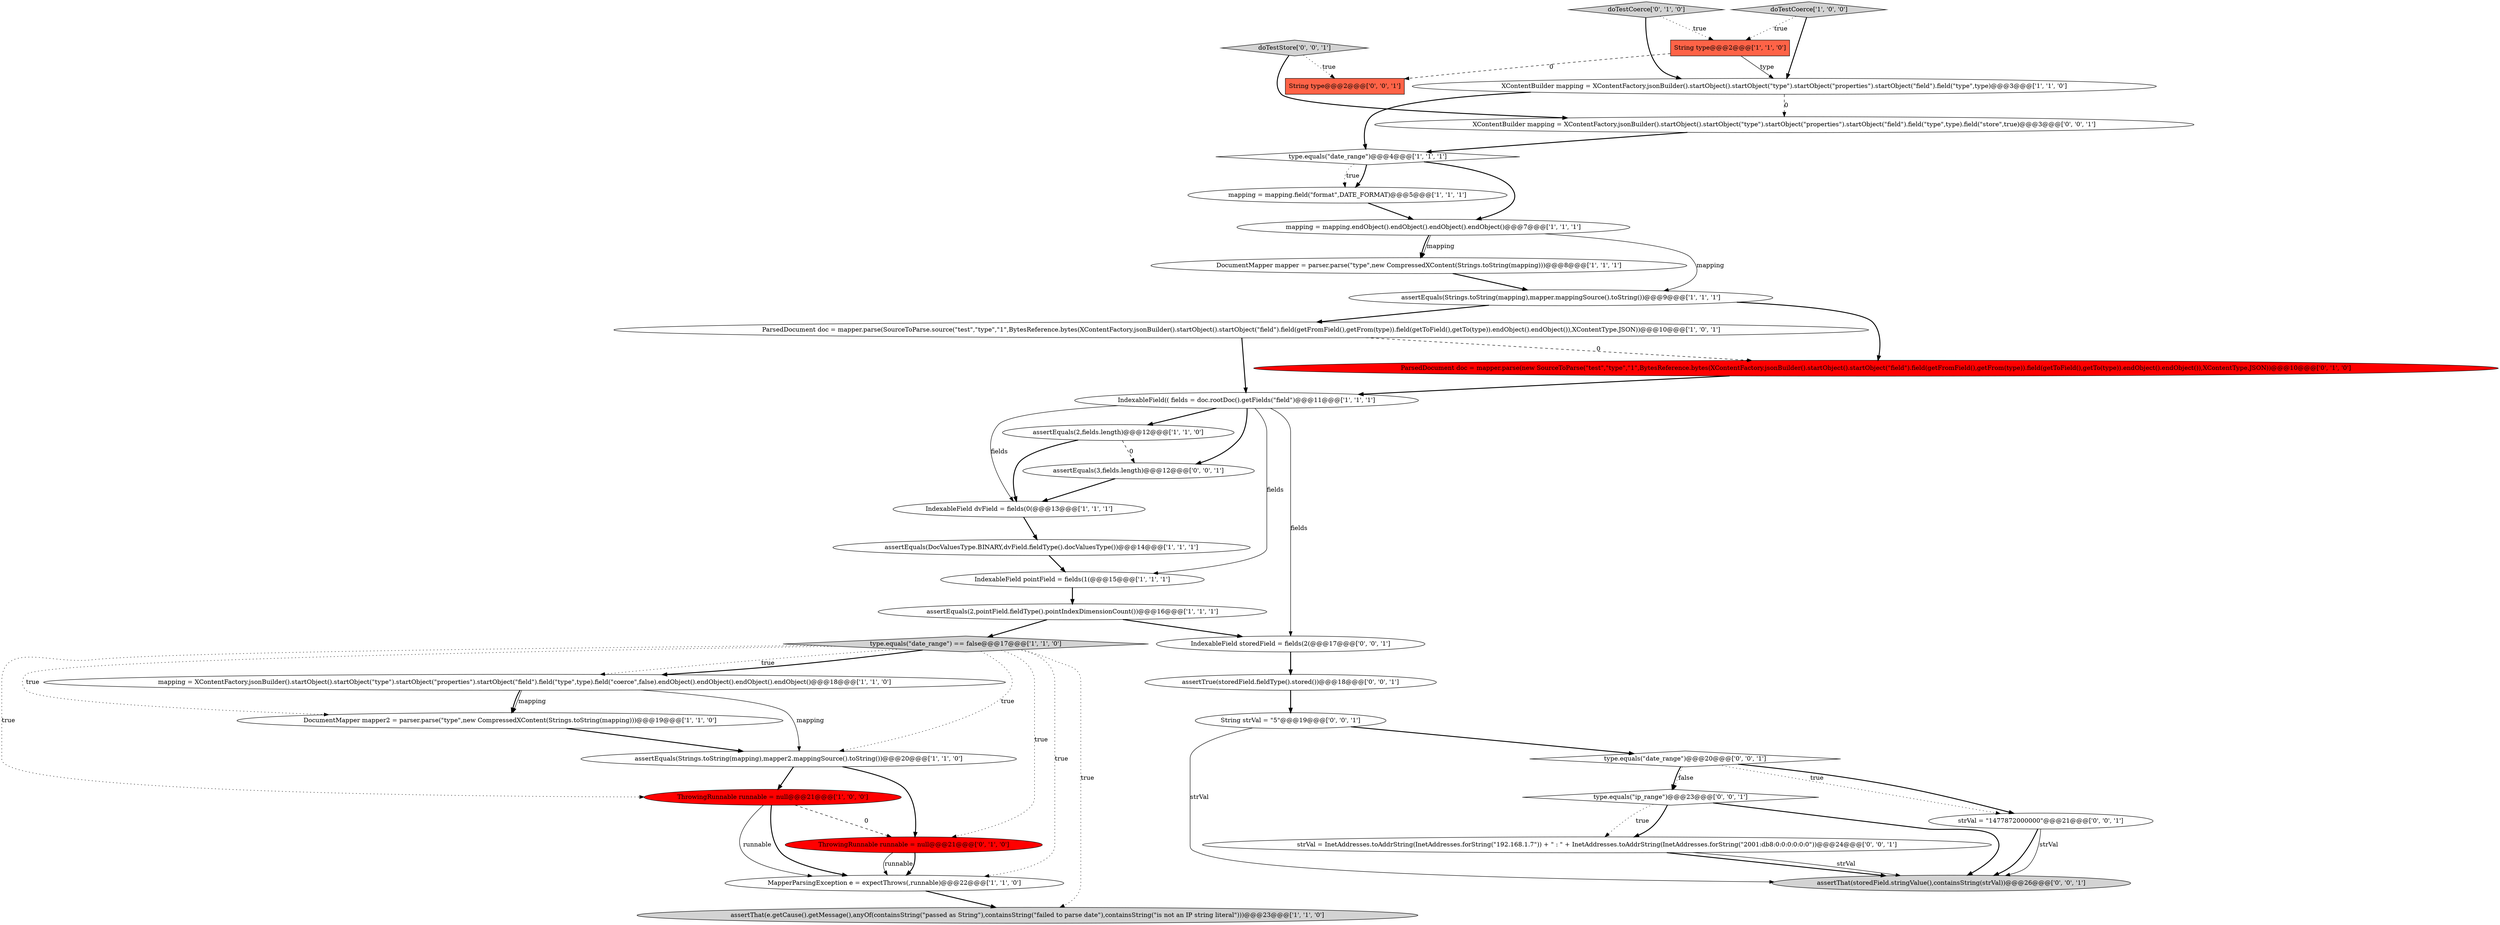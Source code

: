 digraph {
7 [style = filled, label = "ThrowingRunnable runnable = null@@@21@@@['1', '0', '0']", fillcolor = red, shape = ellipse image = "AAA1AAABBB1BBB"];
26 [style = filled, label = "type.equals(\"ip_range\")@@@23@@@['0', '0', '1']", fillcolor = white, shape = diamond image = "AAA0AAABBB3BBB"];
10 [style = filled, label = "assertEquals(Strings.toString(mapping),mapper2.mappingSource().toString())@@@20@@@['1', '1', '0']", fillcolor = white, shape = ellipse image = "AAA0AAABBB1BBB"];
16 [style = filled, label = "mapping = mapping.field(\"format\",DATE_FORMAT)@@@5@@@['1', '1', '1']", fillcolor = white, shape = ellipse image = "AAA0AAABBB1BBB"];
32 [style = filled, label = "IndexableField storedField = fields(2(@@@17@@@['0', '0', '1']", fillcolor = white, shape = ellipse image = "AAA0AAABBB3BBB"];
6 [style = filled, label = "String type@@@2@@@['1', '1', '0']", fillcolor = tomato, shape = box image = "AAA0AAABBB1BBB"];
35 [style = filled, label = "doTestStore['0', '0', '1']", fillcolor = lightgray, shape = diamond image = "AAA0AAABBB3BBB"];
4 [style = filled, label = "DocumentMapper mapper = parser.parse(\"type\",new CompressedXContent(Strings.toString(mapping)))@@@8@@@['1', '1', '1']", fillcolor = white, shape = ellipse image = "AAA0AAABBB1BBB"];
1 [style = filled, label = "XContentBuilder mapping = XContentFactory.jsonBuilder().startObject().startObject(\"type\").startObject(\"properties\").startObject(\"field\").field(\"type\",type)@@@3@@@['1', '1', '0']", fillcolor = white, shape = ellipse image = "AAA0AAABBB1BBB"];
22 [style = filled, label = "doTestCoerce['0', '1', '0']", fillcolor = lightgray, shape = diamond image = "AAA0AAABBB2BBB"];
25 [style = filled, label = "String type@@@2@@@['0', '0', '1']", fillcolor = tomato, shape = box image = "AAA0AAABBB3BBB"];
23 [style = filled, label = "ThrowingRunnable runnable = null@@@21@@@['0', '1', '0']", fillcolor = red, shape = ellipse image = "AAA1AAABBB2BBB"];
20 [style = filled, label = "ParsedDocument doc = mapper.parse(SourceToParse.source(\"test\",\"type\",\"1\",BytesReference.bytes(XContentFactory.jsonBuilder().startObject().startObject(\"field\").field(getFromField(),getFrom(type)).field(getToField(),getTo(type)).endObject().endObject()),XContentType.JSON))@@@10@@@['1', '0', '1']", fillcolor = white, shape = ellipse image = "AAA0AAABBB1BBB"];
0 [style = filled, label = "DocumentMapper mapper2 = parser.parse(\"type\",new CompressedXContent(Strings.toString(mapping)))@@@19@@@['1', '1', '0']", fillcolor = white, shape = ellipse image = "AAA0AAABBB1BBB"];
8 [style = filled, label = "mapping = mapping.endObject().endObject().endObject().endObject()@@@7@@@['1', '1', '1']", fillcolor = white, shape = ellipse image = "AAA0AAABBB1BBB"];
36 [style = filled, label = "assertEquals(3,fields.length)@@@12@@@['0', '0', '1']", fillcolor = white, shape = ellipse image = "AAA0AAABBB3BBB"];
3 [style = filled, label = "type.equals(\"date_range\")@@@4@@@['1', '1', '1']", fillcolor = white, shape = diamond image = "AAA0AAABBB1BBB"];
12 [style = filled, label = "assertEquals(2,pointField.fieldType().pointIndexDimensionCount())@@@16@@@['1', '1', '1']", fillcolor = white, shape = ellipse image = "AAA0AAABBB1BBB"];
14 [style = filled, label = "IndexableField(( fields = doc.rootDoc().getFields(\"field\")@@@11@@@['1', '1', '1']", fillcolor = white, shape = ellipse image = "AAA0AAABBB1BBB"];
2 [style = filled, label = "assertEquals(2,fields.length)@@@12@@@['1', '1', '0']", fillcolor = white, shape = ellipse image = "AAA0AAABBB1BBB"];
31 [style = filled, label = "XContentBuilder mapping = XContentFactory.jsonBuilder().startObject().startObject(\"type\").startObject(\"properties\").startObject(\"field\").field(\"type\",type).field(\"store\",true)@@@3@@@['0', '0', '1']", fillcolor = white, shape = ellipse image = "AAA0AAABBB3BBB"];
34 [style = filled, label = "strVal = \"1477872000000\"@@@21@@@['0', '0', '1']", fillcolor = white, shape = ellipse image = "AAA0AAABBB3BBB"];
18 [style = filled, label = "MapperParsingException e = expectThrows(,runnable)@@@22@@@['1', '1', '0']", fillcolor = white, shape = ellipse image = "AAA0AAABBB1BBB"];
9 [style = filled, label = "assertThat(e.getCause().getMessage(),anyOf(containsString(\"passed as String\"),containsString(\"failed to parse date\"),containsString(\"is not an IP string literal\")))@@@23@@@['1', '1', '0']", fillcolor = lightgray, shape = ellipse image = "AAA0AAABBB1BBB"];
29 [style = filled, label = "type.equals(\"date_range\")@@@20@@@['0', '0', '1']", fillcolor = white, shape = diamond image = "AAA0AAABBB3BBB"];
24 [style = filled, label = "ParsedDocument doc = mapper.parse(new SourceToParse(\"test\",\"type\",\"1\",BytesReference.bytes(XContentFactory.jsonBuilder().startObject().startObject(\"field\").field(getFromField(),getFrom(type)).field(getToField(),getTo(type)).endObject().endObject()),XContentType.JSON))@@@10@@@['0', '1', '0']", fillcolor = red, shape = ellipse image = "AAA1AAABBB2BBB"];
27 [style = filled, label = "assertThat(storedField.stringValue(),containsString(strVal))@@@26@@@['0', '0', '1']", fillcolor = lightgray, shape = ellipse image = "AAA0AAABBB3BBB"];
5 [style = filled, label = "IndexableField pointField = fields(1(@@@15@@@['1', '1', '1']", fillcolor = white, shape = ellipse image = "AAA0AAABBB1BBB"];
19 [style = filled, label = "doTestCoerce['1', '0', '0']", fillcolor = lightgray, shape = diamond image = "AAA0AAABBB1BBB"];
17 [style = filled, label = "assertEquals(DocValuesType.BINARY,dvField.fieldType().docValuesType())@@@14@@@['1', '1', '1']", fillcolor = white, shape = ellipse image = "AAA0AAABBB1BBB"];
30 [style = filled, label = "assertTrue(storedField.fieldType().stored())@@@18@@@['0', '0', '1']", fillcolor = white, shape = ellipse image = "AAA0AAABBB3BBB"];
11 [style = filled, label = "IndexableField dvField = fields(0(@@@13@@@['1', '1', '1']", fillcolor = white, shape = ellipse image = "AAA0AAABBB1BBB"];
33 [style = filled, label = "String strVal = \"5\"@@@19@@@['0', '0', '1']", fillcolor = white, shape = ellipse image = "AAA0AAABBB3BBB"];
21 [style = filled, label = "type.equals(\"date_range\") == false@@@17@@@['1', '1', '0']", fillcolor = lightgray, shape = diamond image = "AAA0AAABBB1BBB"];
15 [style = filled, label = "mapping = XContentFactory.jsonBuilder().startObject().startObject(\"type\").startObject(\"properties\").startObject(\"field\").field(\"type\",type).field(\"coerce\",false).endObject().endObject().endObject().endObject()@@@18@@@['1', '1', '0']", fillcolor = white, shape = ellipse image = "AAA0AAABBB1BBB"];
13 [style = filled, label = "assertEquals(Strings.toString(mapping),mapper.mappingSource().toString())@@@9@@@['1', '1', '1']", fillcolor = white, shape = ellipse image = "AAA0AAABBB1BBB"];
28 [style = filled, label = "strVal = InetAddresses.toAddrString(InetAddresses.forString(\"192.168.1.7\")) + \" : \" + InetAddresses.toAddrString(InetAddresses.forString(\"2001:db8:0:0:0:0:0:0\"))@@@24@@@['0', '0', '1']", fillcolor = white, shape = ellipse image = "AAA0AAABBB3BBB"];
35->31 [style = bold, label=""];
29->26 [style = dotted, label="false"];
23->18 [style = solid, label="runnable"];
17->5 [style = bold, label=""];
8->4 [style = solid, label="mapping"];
7->23 [style = dashed, label="0"];
13->24 [style = bold, label=""];
30->33 [style = bold, label=""];
16->8 [style = bold, label=""];
21->15 [style = dotted, label="true"];
21->18 [style = dotted, label="true"];
29->34 [style = dotted, label="true"];
12->21 [style = bold, label=""];
21->15 [style = bold, label=""];
34->27 [style = solid, label="strVal"];
21->0 [style = dotted, label="true"];
4->13 [style = bold, label=""];
1->31 [style = dashed, label="0"];
6->1 [style = solid, label="type"];
1->3 [style = bold, label=""];
12->32 [style = bold, label=""];
20->14 [style = bold, label=""];
33->27 [style = solid, label="strVal"];
8->13 [style = solid, label="mapping"];
21->10 [style = dotted, label="true"];
3->16 [style = bold, label=""];
29->34 [style = bold, label=""];
32->30 [style = bold, label=""];
22->6 [style = dotted, label="true"];
10->7 [style = bold, label=""];
36->11 [style = bold, label=""];
24->14 [style = bold, label=""];
29->26 [style = bold, label=""];
33->29 [style = bold, label=""];
19->1 [style = bold, label=""];
26->27 [style = bold, label=""];
0->10 [style = bold, label=""];
21->9 [style = dotted, label="true"];
2->36 [style = dashed, label="0"];
6->25 [style = dashed, label="0"];
5->12 [style = bold, label=""];
10->23 [style = bold, label=""];
20->24 [style = dashed, label="0"];
21->23 [style = dotted, label="true"];
3->8 [style = bold, label=""];
15->0 [style = bold, label=""];
21->7 [style = dotted, label="true"];
26->28 [style = dotted, label="true"];
14->32 [style = solid, label="fields"];
18->9 [style = bold, label=""];
7->18 [style = bold, label=""];
7->18 [style = solid, label="runnable"];
11->17 [style = bold, label=""];
14->2 [style = bold, label=""];
19->6 [style = dotted, label="true"];
22->1 [style = bold, label=""];
8->4 [style = bold, label=""];
26->28 [style = bold, label=""];
31->3 [style = bold, label=""];
28->27 [style = bold, label=""];
15->0 [style = solid, label="mapping"];
14->11 [style = solid, label="fields"];
15->10 [style = solid, label="mapping"];
2->11 [style = bold, label=""];
23->18 [style = bold, label=""];
3->16 [style = dotted, label="true"];
14->5 [style = solid, label="fields"];
28->27 [style = solid, label="strVal"];
35->25 [style = dotted, label="true"];
34->27 [style = bold, label=""];
13->20 [style = bold, label=""];
14->36 [style = bold, label=""];
}

